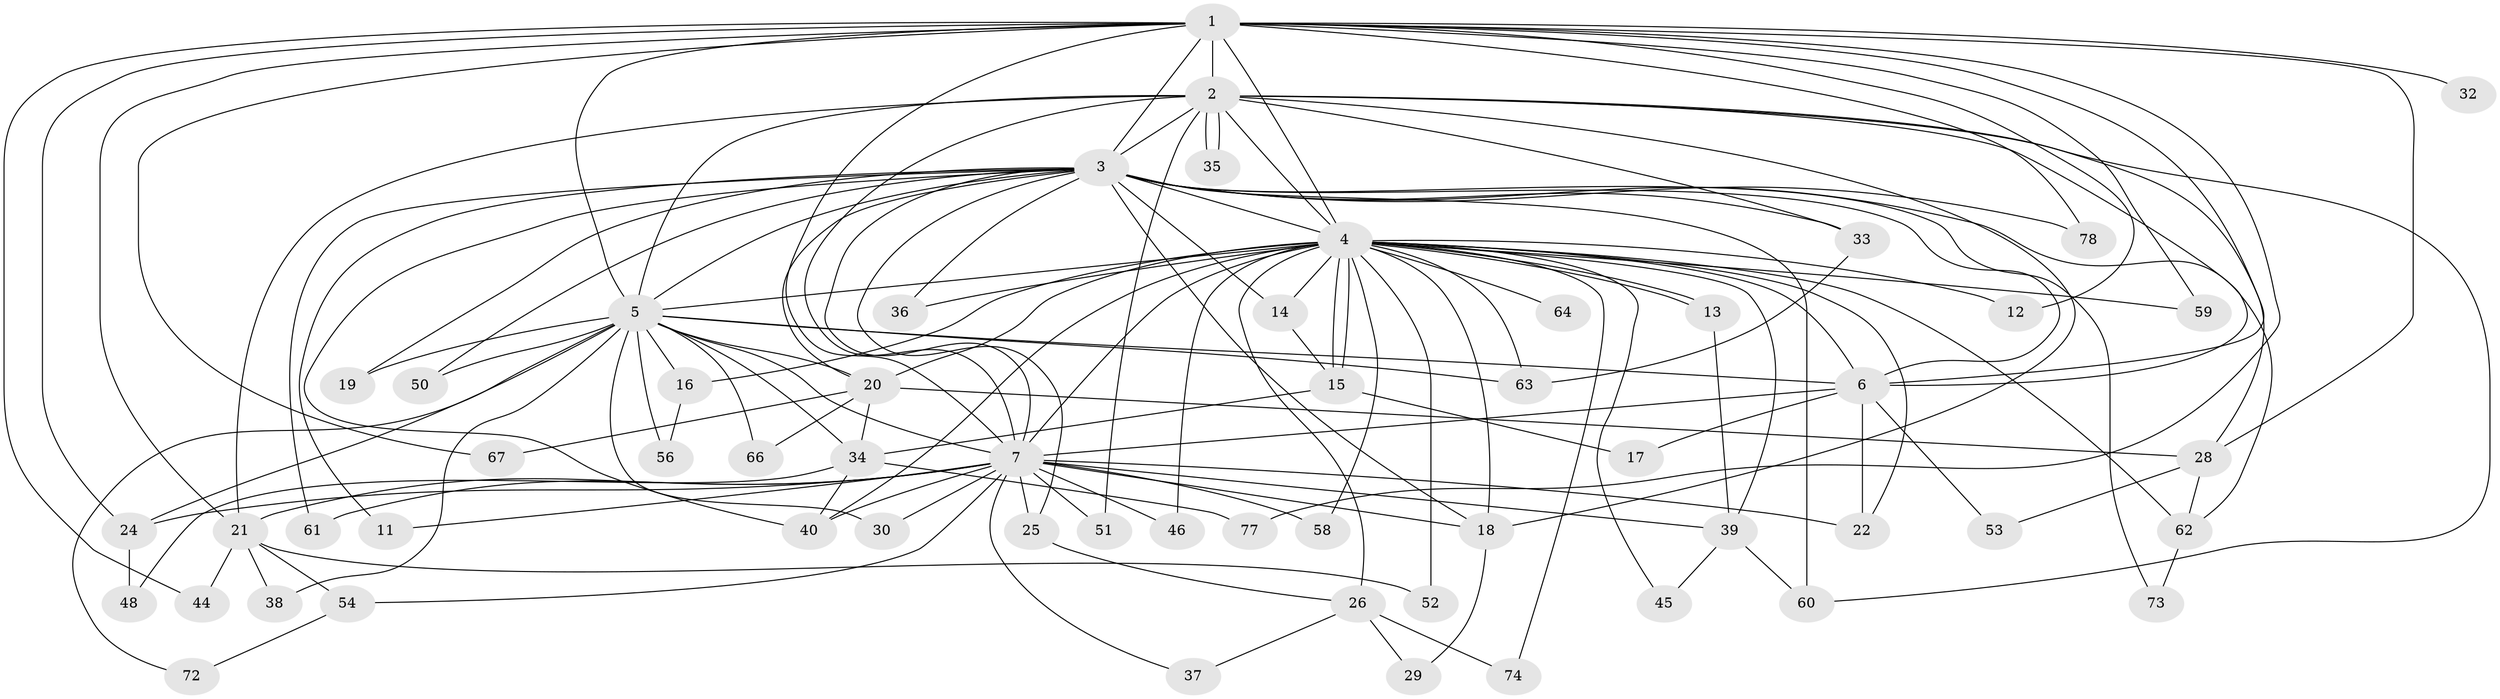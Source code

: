// Generated by graph-tools (version 1.1) at 2025/51/02/27/25 19:51:49]
// undirected, 58 vertices, 136 edges
graph export_dot {
graph [start="1"]
  node [color=gray90,style=filled];
  1 [super="+9"];
  2 [super="+31"];
  3 [super="+10"];
  4 [super="+8"];
  5 [super="+75"];
  6 [super="+55"];
  7 [super="+49"];
  11;
  12;
  13 [super="+43"];
  14 [super="+71"];
  15;
  16;
  17;
  18 [super="+27"];
  19;
  20 [super="+23"];
  21 [super="+41"];
  22 [super="+76"];
  24 [super="+69"];
  25;
  26;
  28 [super="+47"];
  29;
  30;
  32;
  33 [super="+65"];
  34 [super="+57"];
  35;
  36;
  37;
  38;
  39;
  40 [super="+42"];
  44;
  45;
  46;
  48;
  50;
  51;
  52;
  53;
  54;
  56;
  58;
  59;
  60 [super="+70"];
  61;
  62 [super="+68"];
  63;
  64;
  66;
  67;
  72;
  73;
  74;
  77;
  78;
  1 -- 2 [weight=2];
  1 -- 3 [weight=4];
  1 -- 4 [weight=4];
  1 -- 5 [weight=2];
  1 -- 6 [weight=2];
  1 -- 7 [weight=2];
  1 -- 28;
  1 -- 44;
  1 -- 67;
  1 -- 32;
  1 -- 12;
  1 -- 77;
  1 -- 78;
  1 -- 21;
  1 -- 59;
  1 -- 24;
  2 -- 3 [weight=2];
  2 -- 4 [weight=2];
  2 -- 5;
  2 -- 6;
  2 -- 7;
  2 -- 33;
  2 -- 35;
  2 -- 35;
  2 -- 51;
  2 -- 28;
  2 -- 18;
  2 -- 60;
  2 -- 21;
  3 -- 4 [weight=4];
  3 -- 5 [weight=2];
  3 -- 6 [weight=2];
  3 -- 7 [weight=2];
  3 -- 11;
  3 -- 14;
  3 -- 18;
  3 -- 19;
  3 -- 25;
  3 -- 40;
  3 -- 50;
  3 -- 61;
  3 -- 62;
  3 -- 73;
  3 -- 20;
  3 -- 33;
  3 -- 36;
  3 -- 78;
  3 -- 60;
  4 -- 5 [weight=2];
  4 -- 6 [weight=2];
  4 -- 7 [weight=2];
  4 -- 12;
  4 -- 13;
  4 -- 13;
  4 -- 14;
  4 -- 15;
  4 -- 15;
  4 -- 16;
  4 -- 22;
  4 -- 26;
  4 -- 36;
  4 -- 39;
  4 -- 40;
  4 -- 46;
  4 -- 52;
  4 -- 59;
  4 -- 63;
  4 -- 64 [weight=2];
  4 -- 74;
  4 -- 45;
  4 -- 20;
  4 -- 58;
  4 -- 18;
  4 -- 62;
  5 -- 6 [weight=2];
  5 -- 7;
  5 -- 16;
  5 -- 19;
  5 -- 20;
  5 -- 24;
  5 -- 30;
  5 -- 38;
  5 -- 50;
  5 -- 56;
  5 -- 63;
  5 -- 66;
  5 -- 72;
  5 -- 34;
  6 -- 7;
  6 -- 17;
  6 -- 22;
  6 -- 53;
  7 -- 11;
  7 -- 18;
  7 -- 21;
  7 -- 24;
  7 -- 25;
  7 -- 30;
  7 -- 37;
  7 -- 39;
  7 -- 46;
  7 -- 51;
  7 -- 54;
  7 -- 58;
  7 -- 61;
  7 -- 22;
  7 -- 40;
  13 -- 39;
  14 -- 15;
  15 -- 17;
  15 -- 34;
  16 -- 56;
  18 -- 29;
  20 -- 28;
  20 -- 66;
  20 -- 67;
  20 -- 34;
  21 -- 38;
  21 -- 44;
  21 -- 52;
  21 -- 54;
  24 -- 48;
  25 -- 26;
  26 -- 29;
  26 -- 37;
  26 -- 74;
  28 -- 53;
  28 -- 62;
  33 -- 63;
  34 -- 48;
  34 -- 40;
  34 -- 77;
  39 -- 45;
  39 -- 60;
  54 -- 72;
  62 -- 73;
}
